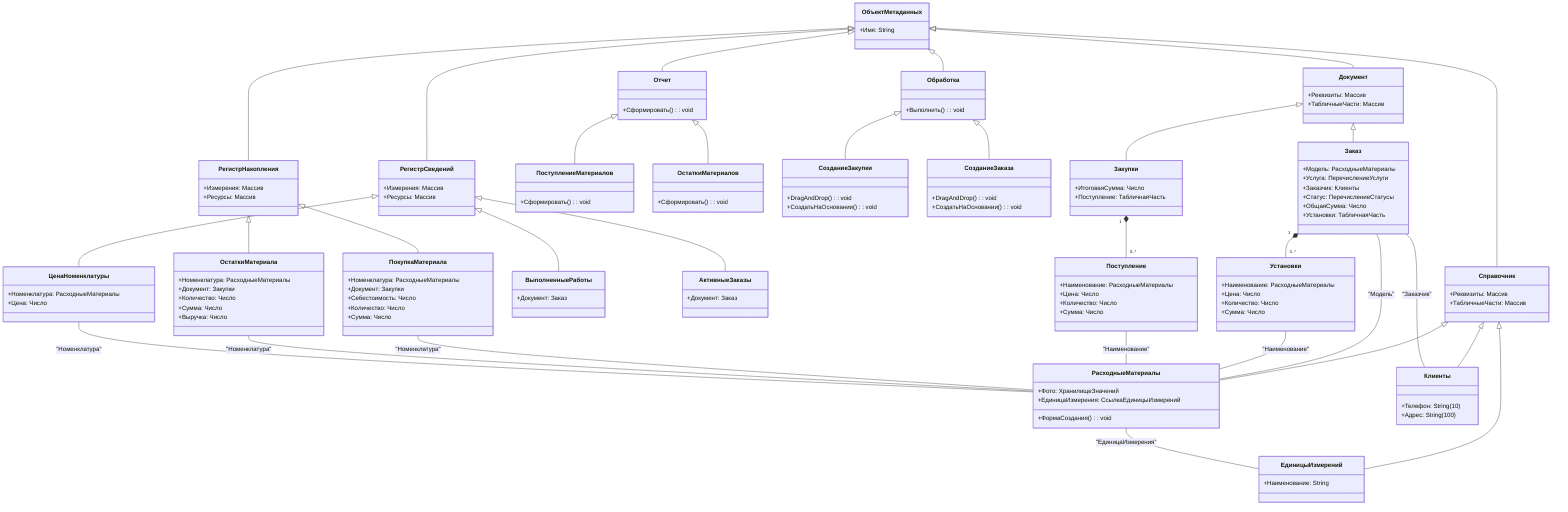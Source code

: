 classDiagram
    %% Основные объекты метаданных
    class ОбъектМетаданных {
        +Имя: String
    }

    %% Справочники
    class Справочник {
        +Реквизиты: Массив
        +ТабличныеЧасти: Массив
    }

    class РасходныеМатериалы {
        +Фото: ХранилищеЗначений
        +ЕдиницаИзмерения: СсылкаЕдиницыИзмерений
        +ФормаСоздания(): void
    }

    class Клиенты {
        +Телефон: String(10)
        +Адрес: String(100)
    }

    class ЕдиницыИзмерений {
        +Наименование: String
    }

    %% Документы
    class Документ {
        +Реквизиты: Массив
        +ТабличныеЧасти: Массив
    }

    class Заказ {
        +Модель: РасходныеМатериалы
        +Услуга: ПеречислениеУслуги
        +Заказчик: Клиенты
        +Статус: ПеречислениеСтатусы
        +ОбщаяСумма: Число
        +Установки: ТабличнаяЧасть
    }

    class Закупки {
        +ИтоговаяСумма: Число
        +Поступление: ТабличнаяЧасть
    }

    %% Табличные части
    class Установки {
        +Наименование: РасходныеМатериалы
        +Цена: Число
        +Количество: Число
        +Сумма: Число
    }

    class Поступление {
        +Наименование: РасходныеМатериалы
        +Цена: Число
        +Количество: Число
        +Сумма: Число
    }

    %% Отчеты и обработки
    class Отчет {
        +Сформировать(): void
    }

    class ПоступлениеМатериалов {
        +Сформировать(): void
    }

    class ОстаткиМатериалов {
        +Сформировать(): void
    }

    class Обработка {
        +Выполнить(): void
    }

    class СозданиеЗакупки {
        +DragAndDrop(): void
        +СоздатьНаОсновании(): void
    }

    class СозданиеЗаказа {
        +DragAndDrop(): void
        +СоздатьНаОсновании(): void
    }

    %% Регистры сведений
    class РегистрСведений {
        +Измерения: Массив
        +Ресурсы: Массив
    }

    class ВыполненныеРаботы {
        +Документ: Заказ
    }

    class АктивныеЗаказы {
        +Документ: Заказ
    }

    class ЦенаНоменклатуры {
        +Номенклатура: РасходныеМатериалы
        +Цена: Число
    }

    %% Регистры накопления
    class РегистрНакопления {
        +Измерения: Массив
        +Ресурсы: Массив
    }

    class ПокупкаМатериала {
        +Номенклатура: РасходныеМатериалы
        +Документ: Закупки
        +Себестоимость: Число
        +Количество: Число
        +Сумма: Число
    }

    class ОстаткиМатериала {
        +Номенклатура: РасходныеМатериалы
        +Документ: Закупки
        +Количество: Число
        +Сумма: Число
        +Выручка: Число
    }

    %% Наследование
    ОбъектМетаданных <|-- Справочник
    ОбъектМетаданных <|-- Документ
    ОбъектМетаданных <|-- Отчет
    ОбъектМетаданных <|-- Обработка
    ОбъектМетаданных <|-- РегистрСведений
    ОбъектМетаданных <|-- РегистрНакопления

    Справочник <|-- РасходныеМатериалы
    Справочник <|-- Клиенты
    Справочник <|-- ЕдиницыИзмерений

    Документ <|-- Заказ
    Документ <|-- Закупки

    Заказ "1" *-- "0..*" Установки
    Закупки "1" *-- "0..*" Поступление

    Отчет <|-- ПоступлениеМатериалов
    Отчет <|-- ОстаткиМатериалов

    Обработка <|-- СозданиеЗакупки
    Обработка <|-- СозданиеЗаказа

    РегистрСведений <|-- ВыполненныеРаботы
    РегистрСведений <|-- АктивныеЗаказы
    РегистрСведений <|-- ЦенаНоменклатуры

    РегистрНакопления <|-- ПокупкаМатериала
    РегистрНакопления <|-- ОстаткиМатериала

    %% Связи между объектами
    РасходныеМатериалы -- ЕдиницыИзмерений: "ЕдиницаИзмерения"
    Заказ -- Клиенты: "Заказчик"
    Заказ -- РасходныеМатериалы: "Модель"
    Установки -- РасходныеМатериалы: "Наименование"
    Поступление -- РасходныеМатериалы: "Наименование"
    ПокупкаМатериала -- РасходныеМатериалы: "Номенклатура"
    ОстаткиМатериала -- РасходныеМатериалы: "Номенклатура"
    ЦенаНоменклатуры -- РасходныеМатериалы: "Номенклатура"